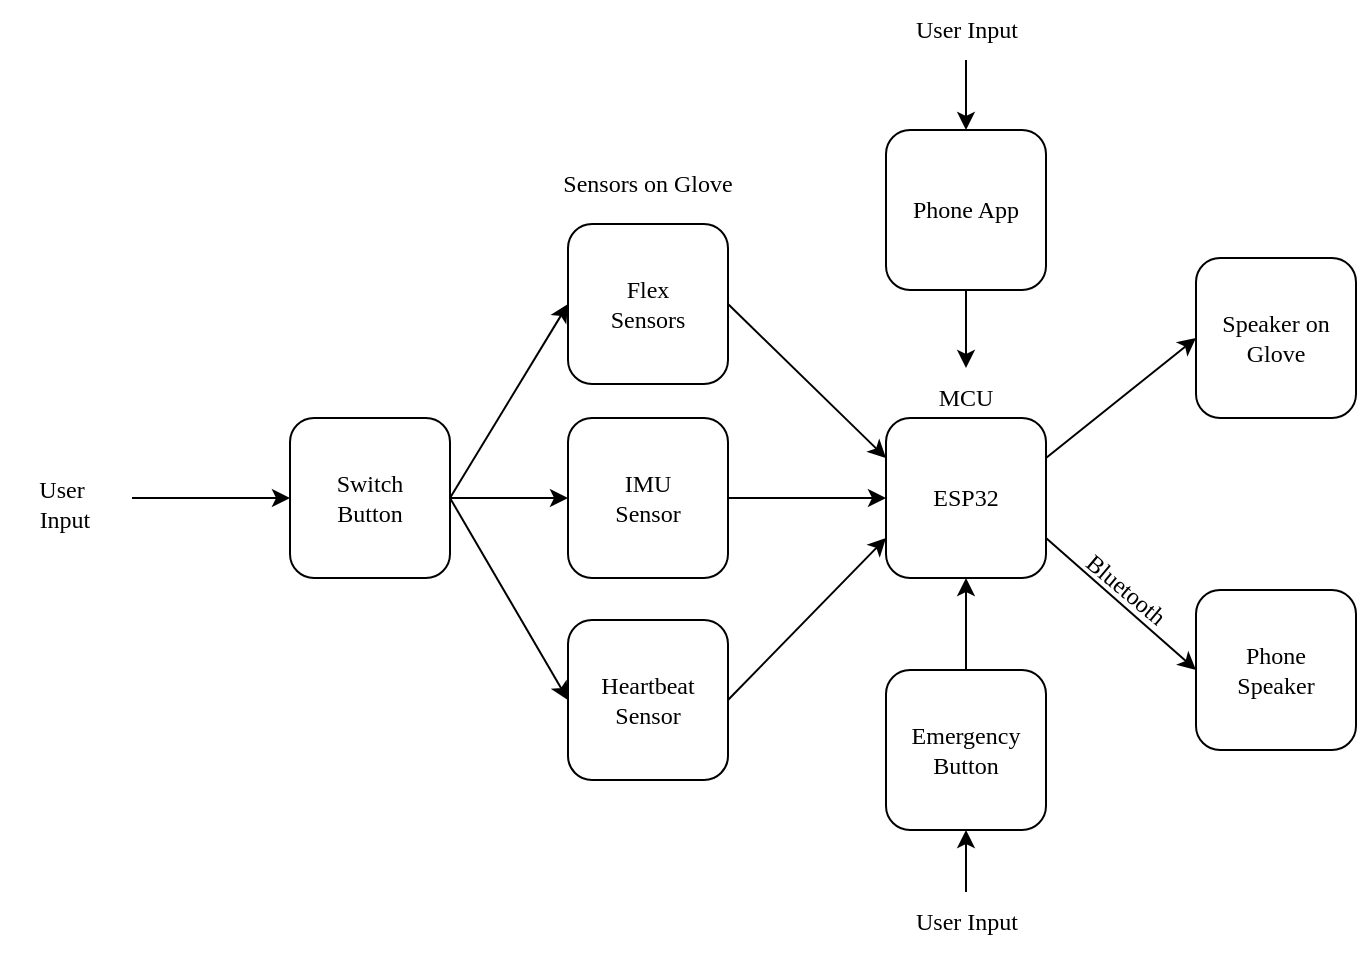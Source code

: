 <mxfile version="27.1.4">
  <diagram name="Page-1" id="WwoRYcp4-bLil91UeA9L">
    <mxGraphModel dx="1213" dy="623" grid="0" gridSize="10" guides="1" tooltips="1" connect="1" arrows="1" fold="1" page="1" pageScale="1" pageWidth="1169" pageHeight="827" background="light-dark(#ffffff, #ffffff)" math="0" shadow="0">
      <root>
        <mxCell id="0" />
        <mxCell id="1" parent="0" />
        <mxCell id="Ku7X0GRfhSG0CCcc00oW-1" value="Sensors on Glove" style="text;strokeColor=none;align=center;fillColor=none;html=1;verticalAlign=middle;whiteSpace=wrap;rounded=0;fontFamily=Lucida Console;fontColor=light-dark(#000000,#000000);" vertex="1" parent="1">
          <mxGeometry x="471" y="159" width="140" height="30" as="geometry" />
        </mxCell>
        <mxCell id="Ku7X0GRfhSG0CCcc00oW-2" value="" style="whiteSpace=wrap;html=1;aspect=fixed;fillColor=none;rounded=1;labelBorderColor=light-dark(#000000,#000000);strokeColor=light-dark(#000000,#000000);" vertex="1" parent="1">
          <mxGeometry x="501" y="194" width="80" height="80" as="geometry" />
        </mxCell>
        <mxCell id="Ku7X0GRfhSG0CCcc00oW-3" value="" style="whiteSpace=wrap;html=1;aspect=fixed;fillColor=none;rounded=1;labelBorderColor=light-dark(#000000,#000000);strokeColor=light-dark(#000000,#000000);" vertex="1" parent="1">
          <mxGeometry x="501" y="291" width="80" height="80" as="geometry" />
        </mxCell>
        <mxCell id="Ku7X0GRfhSG0CCcc00oW-4" value="" style="whiteSpace=wrap;html=1;aspect=fixed;fillColor=none;rounded=1;labelBorderColor=light-dark(#000000,#000000);strokeColor=light-dark(#000000,#000000);" vertex="1" parent="1">
          <mxGeometry x="501" y="392" width="80" height="80" as="geometry" />
        </mxCell>
        <mxCell id="Ku7X0GRfhSG0CCcc00oW-6" value="&lt;font&gt;Flex Sensors&lt;/font&gt;" style="text;strokeColor=none;align=center;fillColor=none;html=1;verticalAlign=middle;whiteSpace=wrap;rounded=0;fontFamily=Lucida Console;fontColor=light-dark(#000000,#000000);" vertex="1" parent="1">
          <mxGeometry x="511" y="219" width="60" height="30" as="geometry" />
        </mxCell>
        <mxCell id="Ku7X0GRfhSG0CCcc00oW-7" value="IMU Sensor" style="text;strokeColor=none;align=center;fillColor=none;html=1;verticalAlign=middle;whiteSpace=wrap;rounded=0;fontFamily=Lucida Console;fontColor=light-dark(#000000,#000000);" vertex="1" parent="1">
          <mxGeometry x="511" y="316" width="60" height="30" as="geometry" />
        </mxCell>
        <mxCell id="Ku7X0GRfhSG0CCcc00oW-8" value="Heartbeat Sensor" style="text;strokeColor=none;align=center;fillColor=none;html=1;verticalAlign=middle;whiteSpace=wrap;rounded=0;fontFamily=Lucida Console;fontColor=light-dark(#000000,#000000);" vertex="1" parent="1">
          <mxGeometry x="511" y="417" width="60" height="30" as="geometry" />
        </mxCell>
        <mxCell id="Ku7X0GRfhSG0CCcc00oW-9" value="" style="whiteSpace=wrap;html=1;aspect=fixed;fillColor=none;rounded=1;labelBorderColor=light-dark(#000000,#000000);strokeColor=light-dark(#000000,#000000);" vertex="1" parent="1">
          <mxGeometry x="660" y="291" width="80" height="80" as="geometry" />
        </mxCell>
        <mxCell id="Ku7X0GRfhSG0CCcc00oW-10" value="MCU" style="text;strokeColor=none;align=center;fillColor=none;html=1;verticalAlign=middle;whiteSpace=wrap;rounded=0;fontFamily=Lucida Console;fontColor=light-dark(#000000,#000000);" vertex="1" parent="1">
          <mxGeometry x="630" y="266" width="140" height="30" as="geometry" />
        </mxCell>
        <mxCell id="Ku7X0GRfhSG0CCcc00oW-11" value="ESP32" style="text;strokeColor=none;align=center;fillColor=none;html=1;verticalAlign=middle;whiteSpace=wrap;rounded=0;fontFamily=Lucida Console;fontColor=light-dark(#000000,#000000);" vertex="1" parent="1">
          <mxGeometry x="670" y="316" width="60" height="30" as="geometry" />
        </mxCell>
        <mxCell id="Ku7X0GRfhSG0CCcc00oW-22" value="User&amp;nbsp;&lt;div&gt;Input&lt;/div&gt;" style="text;strokeColor=none;align=center;fillColor=none;html=1;verticalAlign=middle;whiteSpace=wrap;rounded=0;fontFamily=Lucida Console;fontColor=light-dark(#000000,#000000);" vertex="1" parent="1">
          <mxGeometry x="217" y="319" width="65" height="30" as="geometry" />
        </mxCell>
        <mxCell id="Ku7X0GRfhSG0CCcc00oW-23" value="" style="whiteSpace=wrap;html=1;aspect=fixed;fillColor=none;rounded=1;labelBorderColor=light-dark(#000000,#000000);strokeColor=light-dark(#000000,#000000);" vertex="1" parent="1">
          <mxGeometry x="362" y="291" width="80" height="80" as="geometry" />
        </mxCell>
        <mxCell id="Ku7X0GRfhSG0CCcc00oW-25" value="" style="endArrow=classic;html=1;rounded=0;fontColor=light-dark(#000000,#000000);strokeColor=light-dark(#000000,#000000);entryX=0;entryY=0.5;entryDx=0;entryDy=0;" edge="1" parent="1" target="Ku7X0GRfhSG0CCcc00oW-23">
          <mxGeometry width="50" height="50" relative="1" as="geometry">
            <mxPoint x="283" y="331" as="sourcePoint" />
            <mxPoint x="345.0" y="322" as="targetPoint" />
          </mxGeometry>
        </mxCell>
        <mxCell id="Ku7X0GRfhSG0CCcc00oW-26" value="Switch&lt;div&gt;Button&lt;/div&gt;" style="text;strokeColor=none;align=center;fillColor=none;html=1;verticalAlign=middle;whiteSpace=wrap;rounded=0;fontFamily=Lucida Console;fontColor=light-dark(#000000,#000000);" vertex="1" parent="1">
          <mxGeometry x="372" y="316" width="60" height="30" as="geometry" />
        </mxCell>
        <mxCell id="Ku7X0GRfhSG0CCcc00oW-28" value="" style="endArrow=classic;html=1;rounded=0;fontColor=light-dark(#000000,#000000);strokeColor=light-dark(#000000,#000000);entryX=0;entryY=0.5;entryDx=0;entryDy=0;exitX=1;exitY=0.5;exitDx=0;exitDy=0;" edge="1" parent="1" source="Ku7X0GRfhSG0CCcc00oW-23" target="Ku7X0GRfhSG0CCcc00oW-2">
          <mxGeometry width="50" height="50" relative="1" as="geometry">
            <mxPoint x="324" y="326" as="sourcePoint" />
            <mxPoint x="403" y="326" as="targetPoint" />
          </mxGeometry>
        </mxCell>
        <mxCell id="Ku7X0GRfhSG0CCcc00oW-29" value="" style="endArrow=classic;html=1;rounded=0;fontColor=light-dark(#000000,#000000);strokeColor=light-dark(#000000,#000000);entryX=0;entryY=0.5;entryDx=0;entryDy=0;" edge="1" parent="1" target="Ku7X0GRfhSG0CCcc00oW-3">
          <mxGeometry width="50" height="50" relative="1" as="geometry">
            <mxPoint x="442" y="331" as="sourcePoint" />
            <mxPoint x="527" y="307" as="targetPoint" />
          </mxGeometry>
        </mxCell>
        <mxCell id="Ku7X0GRfhSG0CCcc00oW-30" value="" style="endArrow=classic;html=1;rounded=0;fontColor=light-dark(#000000,#000000);strokeColor=light-dark(#000000,#000000);entryX=0;entryY=0.5;entryDx=0;entryDy=0;exitX=1;exitY=0.5;exitDx=0;exitDy=0;" edge="1" parent="1" source="Ku7X0GRfhSG0CCcc00oW-23" target="Ku7X0GRfhSG0CCcc00oW-4">
          <mxGeometry width="50" height="50" relative="1" as="geometry">
            <mxPoint x="470" y="372" as="sourcePoint" />
            <mxPoint x="529" y="275" as="targetPoint" />
          </mxGeometry>
        </mxCell>
        <mxCell id="Ku7X0GRfhSG0CCcc00oW-31" value="" style="endArrow=classic;html=1;rounded=0;fontColor=light-dark(#000000,#000000);strokeColor=light-dark(#000000,#000000);entryX=0;entryY=0.5;entryDx=0;entryDy=0;exitX=1;exitY=0.5;exitDx=0;exitDy=0;" edge="1" parent="1" source="Ku7X0GRfhSG0CCcc00oW-3" target="Ku7X0GRfhSG0CCcc00oW-9">
          <mxGeometry width="50" height="50" relative="1" as="geometry">
            <mxPoint x="473" y="327" as="sourcePoint" />
            <mxPoint x="532" y="327" as="targetPoint" />
          </mxGeometry>
        </mxCell>
        <mxCell id="Ku7X0GRfhSG0CCcc00oW-32" value="" style="endArrow=classic;html=1;rounded=0;fontColor=light-dark(#000000,#000000);strokeColor=light-dark(#000000,#000000);entryX=0;entryY=0.75;entryDx=0;entryDy=0;exitX=1;exitY=0.5;exitDx=0;exitDy=0;" edge="1" parent="1" source="Ku7X0GRfhSG0CCcc00oW-4" target="Ku7X0GRfhSG0CCcc00oW-9">
          <mxGeometry width="50" height="50" relative="1" as="geometry">
            <mxPoint x="472" y="381" as="sourcePoint" />
            <mxPoint x="531" y="482" as="targetPoint" />
          </mxGeometry>
        </mxCell>
        <mxCell id="Ku7X0GRfhSG0CCcc00oW-33" value="" style="endArrow=classic;html=1;rounded=0;fontColor=light-dark(#000000,#000000);strokeColor=light-dark(#000000,#000000);entryX=0;entryY=0.25;entryDx=0;entryDy=0;exitX=1;exitY=0.5;exitDx=0;exitDy=0;" edge="1" parent="1" source="Ku7X0GRfhSG0CCcc00oW-2" target="Ku7X0GRfhSG0CCcc00oW-9">
          <mxGeometry width="50" height="50" relative="1" as="geometry">
            <mxPoint x="471" y="366" as="sourcePoint" />
            <mxPoint x="530" y="269" as="targetPoint" />
          </mxGeometry>
        </mxCell>
        <mxCell id="Ku7X0GRfhSG0CCcc00oW-34" value="" style="whiteSpace=wrap;html=1;aspect=fixed;fillColor=none;rounded=1;labelBorderColor=light-dark(#000000,#000000);strokeColor=light-dark(#000000,#000000);" vertex="1" parent="1">
          <mxGeometry x="815" y="211" width="80" height="80" as="geometry" />
        </mxCell>
        <mxCell id="Ku7X0GRfhSG0CCcc00oW-35" value="Speaker on Glove" style="text;strokeColor=none;align=center;fillColor=none;html=1;verticalAlign=middle;whiteSpace=wrap;rounded=0;fontFamily=Lucida Console;fontColor=light-dark(#000000,#000000);" vertex="1" parent="1">
          <mxGeometry x="825" y="236" width="60" height="30" as="geometry" />
        </mxCell>
        <mxCell id="Ku7X0GRfhSG0CCcc00oW-36" value="" style="whiteSpace=wrap;html=1;aspect=fixed;fillColor=none;rounded=1;labelBorderColor=light-dark(#000000,#000000);strokeColor=light-dark(#000000,#000000);" vertex="1" parent="1">
          <mxGeometry x="815" y="377" width="80" height="80" as="geometry" />
        </mxCell>
        <mxCell id="Ku7X0GRfhSG0CCcc00oW-37" value="Phone Speaker" style="text;strokeColor=none;align=center;fillColor=none;html=1;verticalAlign=middle;whiteSpace=wrap;rounded=0;fontFamily=Lucida Console;fontColor=light-dark(#000000,#000000);" vertex="1" parent="1">
          <mxGeometry x="825" y="402" width="60" height="30" as="geometry" />
        </mxCell>
        <mxCell id="Ku7X0GRfhSG0CCcc00oW-38" value="" style="endArrow=classic;html=1;rounded=0;fontColor=light-dark(#000000,#000000);strokeColor=light-dark(#000000,#000000);entryX=0;entryY=0.5;entryDx=0;entryDy=0;exitX=1;exitY=0.25;exitDx=0;exitDy=0;" edge="1" parent="1" source="Ku7X0GRfhSG0CCcc00oW-9" target="Ku7X0GRfhSG0CCcc00oW-34">
          <mxGeometry width="50" height="50" relative="1" as="geometry">
            <mxPoint x="640" y="292" as="sourcePoint" />
            <mxPoint x="719" y="369" as="targetPoint" />
          </mxGeometry>
        </mxCell>
        <mxCell id="Ku7X0GRfhSG0CCcc00oW-39" value="" style="endArrow=classic;html=1;rounded=0;fontColor=light-dark(#000000,#000000);strokeColor=light-dark(#000000,#000000);entryX=0;entryY=0.5;entryDx=0;entryDy=0;exitX=1;exitY=0.75;exitDx=0;exitDy=0;" edge="1" parent="1" source="Ku7X0GRfhSG0CCcc00oW-9" target="Ku7X0GRfhSG0CCcc00oW-36">
          <mxGeometry width="50" height="50" relative="1" as="geometry">
            <mxPoint x="745" y="344" as="sourcePoint" />
            <mxPoint x="852" y="261" as="targetPoint" />
          </mxGeometry>
        </mxCell>
        <mxCell id="Ku7X0GRfhSG0CCcc00oW-42" value="Bluetooth" style="text;strokeColor=none;align=center;fillColor=none;html=1;verticalAlign=middle;whiteSpace=wrap;rounded=0;fontFamily=Lucida Console;fontColor=light-dark(#000000,#000000);rotation=40;" vertex="1" parent="1">
          <mxGeometry x="710" y="362" width="140" height="30" as="geometry" />
        </mxCell>
        <mxCell id="Ku7X0GRfhSG0CCcc00oW-43" value="" style="whiteSpace=wrap;html=1;aspect=fixed;fillColor=none;rounded=1;labelBorderColor=light-dark(#000000,#000000);strokeColor=light-dark(#000000,#000000);" vertex="1" parent="1">
          <mxGeometry x="660" y="417" width="80" height="80" as="geometry" />
        </mxCell>
        <mxCell id="Ku7X0GRfhSG0CCcc00oW-44" value="Emergency Button" style="text;strokeColor=none;align=center;fillColor=none;html=1;verticalAlign=middle;whiteSpace=wrap;rounded=0;fontFamily=Lucida Console;fontColor=light-dark(#000000,#000000);" vertex="1" parent="1">
          <mxGeometry x="670" y="442" width="60" height="30" as="geometry" />
        </mxCell>
        <mxCell id="Ku7X0GRfhSG0CCcc00oW-45" value="User Input" style="text;strokeColor=none;align=center;fillColor=none;html=1;verticalAlign=middle;whiteSpace=wrap;rounded=0;fontFamily=Lucida Console;fontColor=light-dark(#000000,#000000);" vertex="1" parent="1">
          <mxGeometry x="623.5" y="528" width="153" height="30" as="geometry" />
        </mxCell>
        <mxCell id="Ku7X0GRfhSG0CCcc00oW-46" value="" style="endArrow=classic;html=1;rounded=0;fontColor=light-dark(#000000,#000000);strokeColor=light-dark(#000000,#000000);entryX=0.5;entryY=1;entryDx=0;entryDy=0;exitX=0.5;exitY=0;exitDx=0;exitDy=0;" edge="1" parent="1" source="Ku7X0GRfhSG0CCcc00oW-43" target="Ku7X0GRfhSG0CCcc00oW-9">
          <mxGeometry width="50" height="50" relative="1" as="geometry">
            <mxPoint x="618" y="462" as="sourcePoint" />
            <mxPoint x="697" y="381" as="targetPoint" />
          </mxGeometry>
        </mxCell>
        <mxCell id="Ku7X0GRfhSG0CCcc00oW-47" value="" style="endArrow=classic;html=1;rounded=0;fontColor=light-dark(#000000,#000000);strokeColor=light-dark(#000000,#000000);exitX=0.5;exitY=0;exitDx=0;exitDy=0;entryX=0.5;entryY=1;entryDx=0;entryDy=0;" edge="1" parent="1" source="Ku7X0GRfhSG0CCcc00oW-45" target="Ku7X0GRfhSG0CCcc00oW-43">
          <mxGeometry width="50" height="50" relative="1" as="geometry">
            <mxPoint x="694" y="431" as="sourcePoint" />
            <mxPoint x="704" y="508" as="targetPoint" />
          </mxGeometry>
        </mxCell>
        <mxCell id="Ku7X0GRfhSG0CCcc00oW-48" value="" style="whiteSpace=wrap;html=1;aspect=fixed;fillColor=none;rounded=1;labelBorderColor=light-dark(#000000,#000000);strokeColor=light-dark(#000000,#000000);" vertex="1" parent="1">
          <mxGeometry x="660" y="147" width="80" height="80" as="geometry" />
        </mxCell>
        <mxCell id="Ku7X0GRfhSG0CCcc00oW-49" value="Phone App" style="text;strokeColor=none;align=center;fillColor=none;html=1;verticalAlign=middle;whiteSpace=wrap;rounded=0;fontFamily=Lucida Console;fontColor=light-dark(#000000,#000000);" vertex="1" parent="1">
          <mxGeometry x="670" y="172" width="60" height="30" as="geometry" />
        </mxCell>
        <mxCell id="Ku7X0GRfhSG0CCcc00oW-51" value="" style="endArrow=classic;html=1;rounded=0;fontColor=light-dark(#000000,#000000);strokeColor=light-dark(#000000,#000000);entryX=0.5;entryY=0;entryDx=0;entryDy=0;exitX=0.5;exitY=1;exitDx=0;exitDy=0;" edge="1" parent="1" source="Ku7X0GRfhSG0CCcc00oW-48" target="Ku7X0GRfhSG0CCcc00oW-10">
          <mxGeometry width="50" height="50" relative="1" as="geometry">
            <mxPoint x="600" y="255" as="sourcePoint" />
            <mxPoint x="679" y="332" as="targetPoint" />
          </mxGeometry>
        </mxCell>
        <mxCell id="Ku7X0GRfhSG0CCcc00oW-52" value="User Input" style="text;strokeColor=none;align=center;fillColor=none;html=1;verticalAlign=middle;whiteSpace=wrap;rounded=0;fontFamily=Lucida Console;fontColor=light-dark(#000000,#000000);" vertex="1" parent="1">
          <mxGeometry x="623.5" y="82" width="153" height="30" as="geometry" />
        </mxCell>
        <mxCell id="Ku7X0GRfhSG0CCcc00oW-53" value="" style="endArrow=classic;html=1;rounded=0;fontColor=light-dark(#000000,#000000);strokeColor=light-dark(#000000,#000000);entryX=0.5;entryY=0;entryDx=0;entryDy=0;exitX=0.5;exitY=1;exitDx=0;exitDy=0;" edge="1" parent="1" source="Ku7X0GRfhSG0CCcc00oW-52" target="Ku7X0GRfhSG0CCcc00oW-48">
          <mxGeometry width="50" height="50" relative="1" as="geometry">
            <mxPoint x="696" y="245" as="sourcePoint" />
            <mxPoint x="696" y="284" as="targetPoint" />
          </mxGeometry>
        </mxCell>
      </root>
    </mxGraphModel>
  </diagram>
</mxfile>
